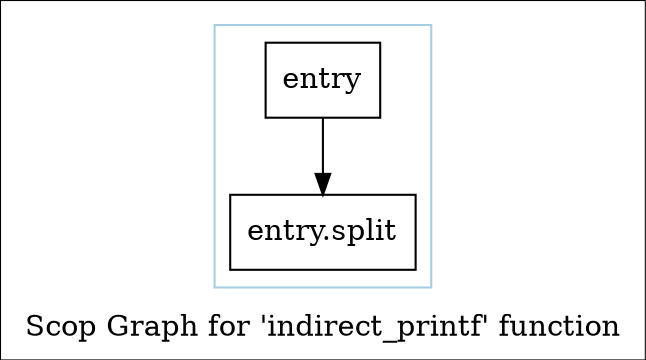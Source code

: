 digraph "Scop Graph for 'indirect_printf' function" {
	label="Scop Graph for 'indirect_printf' function";

	Node0xd3b5670 [shape=record,label="{entry}"];
	Node0xd3b5670 -> Node0xd406d10;
	Node0xd406d10 [shape=record,label="{entry.split}"];
	colorscheme = "paired12"
        subgraph cluster_0xd3a5660 {
          label = "";
          style = solid;
          color = 1
          Node0xd3b5670;
          Node0xd406d10;
        }
}

